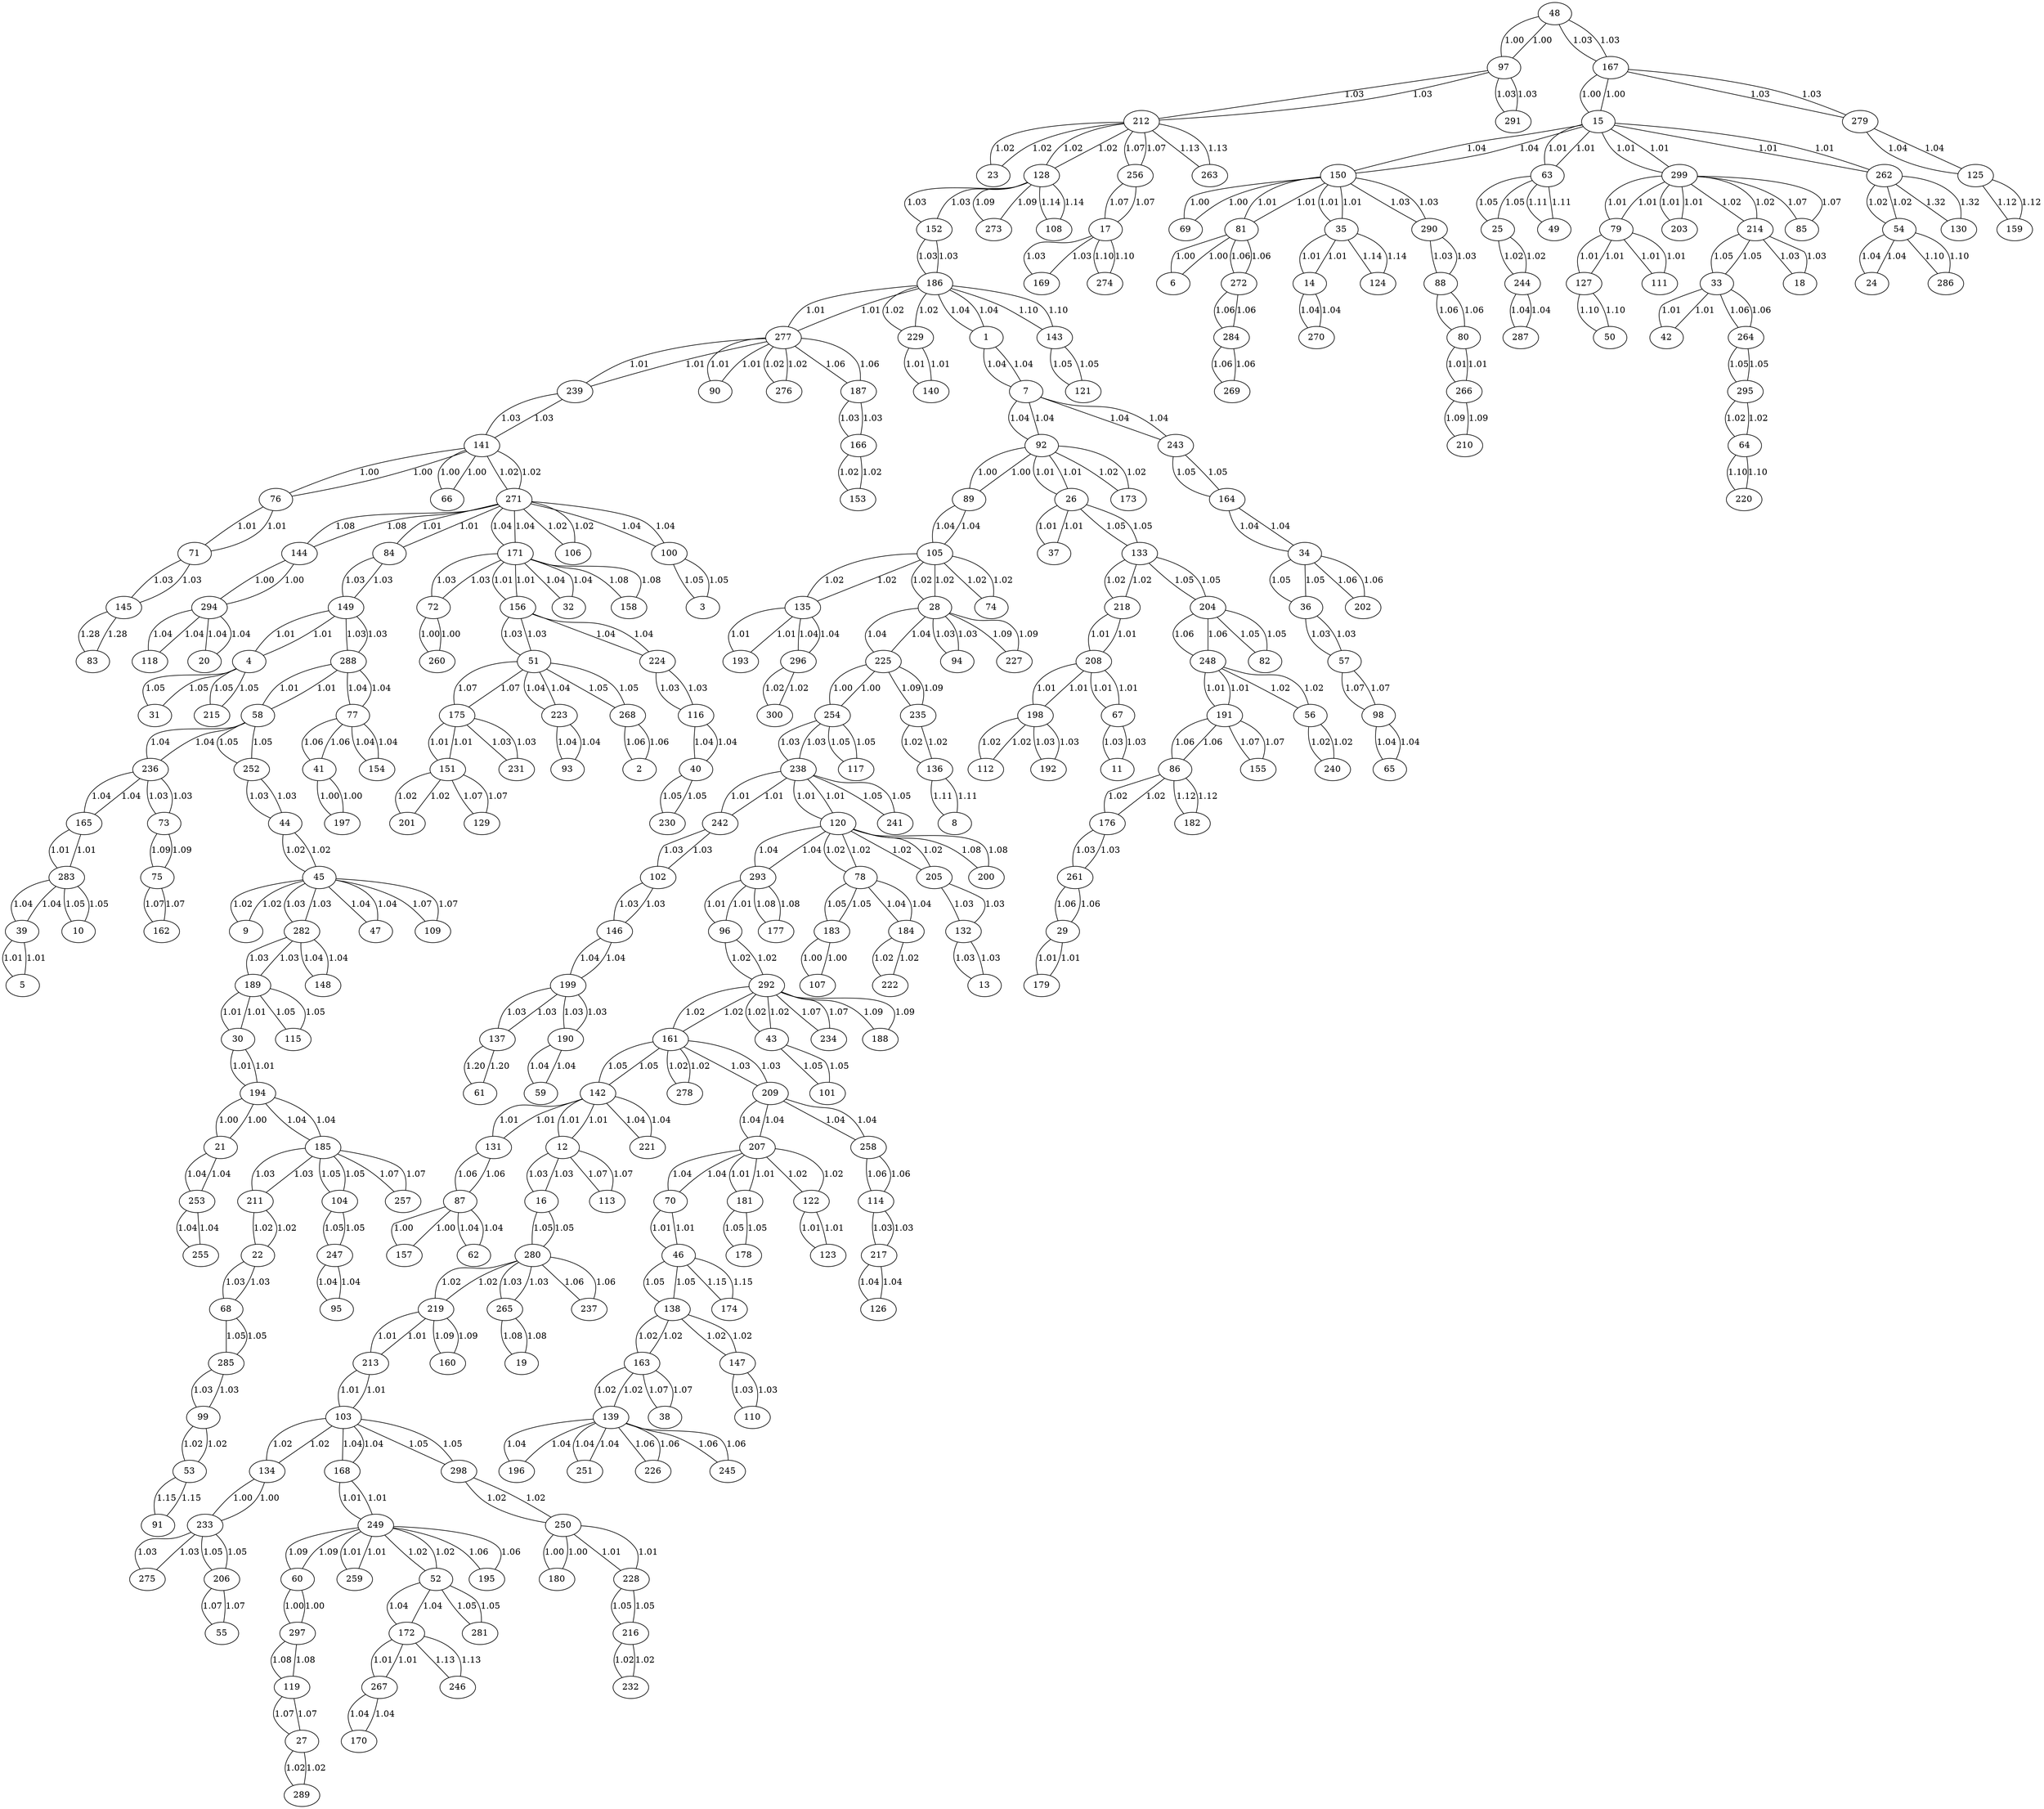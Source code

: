 graph sample {
48 -- 97 [label=1.00];
97 -- 48 [label=1.00];
144 -- 294 [label=1.00];
294 -- 144 [label=1.00];
41 -- 197 [label=1.00];
197 -- 41 [label=1.00];
107 -- 183 [label=1.00];
183 -- 107 [label=1.00];
69 -- 150 [label=1.00];
150 -- 69 [label=1.00];
60 -- 297 [label=1.00];
297 -- 60 [label=1.00];
15 -- 167 [label=1.00];
167 -- 15 [label=1.00];
72 -- 260 [label=1.00];
260 -- 72 [label=1.00];
180 -- 250 [label=1.00];
250 -- 180 [label=1.00];
225 -- 254 [label=1.00];
254 -- 225 [label=1.00];
134 -- 233 [label=1.00];
233 -- 134 [label=1.00];
6 -- 81 [label=1.00];
81 -- 6 [label=1.00];
89 -- 92 [label=1.00];
92 -- 89 [label=1.00];
76 -- 141 [label=1.00];
141 -- 76 [label=1.00];
87 -- 157 [label=1.00];
157 -- 87 [label=1.00];
66 -- 141 [label=1.00];
141 -- 66 [label=1.00];
21 -- 194 [label=1.00];
194 -- 21 [label=1.00];
198 -- 208 [label=1.01];
208 -- 198 [label=1.01];
79 -- 127 [label=1.01];
127 -- 79 [label=1.01];
15 -- 63 [label=1.01];
63 -- 15 [label=1.01];
249 -- 259 [label=1.01];
259 -- 249 [label=1.01];
96 -- 293 [label=1.01];
293 -- 96 [label=1.01];
103 -- 213 [label=1.01];
213 -- 103 [label=1.01];
4 -- 149 [label=1.01];
149 -- 4 [label=1.01];
186 -- 277 [label=1.01];
277 -- 186 [label=1.01];
79 -- 111 [label=1.01];
111 -- 79 [label=1.01];
30 -- 189 [label=1.01];
189 -- 30 [label=1.01];
35 -- 150 [label=1.01];
150 -- 35 [label=1.01];
15 -- 299 [label=1.01];
299 -- 15 [label=1.01];
15 -- 262 [label=1.01];
262 -- 15 [label=1.01];
29 -- 179 [label=1.01];
179 -- 29 [label=1.01];
239 -- 277 [label=1.01];
277 -- 239 [label=1.01];
80 -- 266 [label=1.01];
266 -- 80 [label=1.01];
172 -- 267 [label=1.01];
267 -- 172 [label=1.01];
84 -- 271 [label=1.01];
271 -- 84 [label=1.01];
67 -- 208 [label=1.01];
208 -- 67 [label=1.01];
58 -- 288 [label=1.01];
288 -- 58 [label=1.01];
33 -- 42 [label=1.01];
42 -- 33 [label=1.01];
131 -- 142 [label=1.01];
142 -- 131 [label=1.01];
71 -- 76 [label=1.01];
76 -- 71 [label=1.01];
238 -- 242 [label=1.01];
242 -- 238 [label=1.01];
46 -- 70 [label=1.01];
70 -- 46 [label=1.01];
191 -- 248 [label=1.01];
248 -- 191 [label=1.01];
14 -- 35 [label=1.01];
35 -- 14 [label=1.01];
203 -- 299 [label=1.01];
299 -- 203 [label=1.01];
181 -- 207 [label=1.01];
207 -- 181 [label=1.01];
208 -- 218 [label=1.01];
218 -- 208 [label=1.01];
26 -- 37 [label=1.01];
37 -- 26 [label=1.01];
156 -- 171 [label=1.01];
171 -- 156 [label=1.01];
168 -- 249 [label=1.01];
249 -- 168 [label=1.01];
120 -- 238 [label=1.01];
238 -- 120 [label=1.01];
12 -- 142 [label=1.01];
142 -- 12 [label=1.01];
151 -- 175 [label=1.01];
175 -- 151 [label=1.01];
135 -- 193 [label=1.01];
193 -- 135 [label=1.01];
165 -- 283 [label=1.01];
283 -- 165 [label=1.01];
81 -- 150 [label=1.01];
150 -- 81 [label=1.01];
79 -- 299 [label=1.01];
299 -- 79 [label=1.01];
122 -- 123 [label=1.01];
123 -- 122 [label=1.01];
228 -- 250 [label=1.01];
250 -- 228 [label=1.01];
90 -- 277 [label=1.01];
277 -- 90 [label=1.01];
213 -- 219 [label=1.01];
219 -- 213 [label=1.01];
140 -- 229 [label=1.01];
229 -- 140 [label=1.01];
5 -- 39 [label=1.01];
39 -- 5 [label=1.01];
30 -- 194 [label=1.01];
194 -- 30 [label=1.01];
26 -- 92 [label=1.01];
92 -- 26 [label=1.01];
250 -- 298 [label=1.02];
298 -- 250 [label=1.02];
25 -- 244 [label=1.02];
244 -- 25 [label=1.02];
296 -- 300 [label=1.02];
300 -- 296 [label=1.02];
86 -- 176 [label=1.02];
176 -- 86 [label=1.02];
151 -- 201 [label=1.02];
201 -- 151 [label=1.02];
23 -- 212 [label=1.02];
212 -- 23 [label=1.02];
133 -- 218 [label=1.02];
218 -- 133 [label=1.02];
138 -- 163 [label=1.02];
163 -- 138 [label=1.02];
9 -- 45 [label=1.02];
45 -- 9 [label=1.02];
106 -- 271 [label=1.02];
271 -- 106 [label=1.02];
92 -- 173 [label=1.02];
173 -- 92 [label=1.02];
128 -- 212 [label=1.02];
212 -- 128 [label=1.02];
52 -- 249 [label=1.02];
249 -- 52 [label=1.02];
161 -- 292 [label=1.02];
292 -- 161 [label=1.02];
105 -- 135 [label=1.02];
135 -- 105 [label=1.02];
78 -- 120 [label=1.02];
120 -- 78 [label=1.02];
54 -- 262 [label=1.02];
262 -- 54 [label=1.02];
120 -- 205 [label=1.02];
205 -- 120 [label=1.02];
138 -- 147 [label=1.02];
147 -- 138 [label=1.02];
44 -- 45 [label=1.02];
45 -- 44 [label=1.02];
112 -- 198 [label=1.02];
198 -- 112 [label=1.02];
153 -- 166 [label=1.02];
166 -- 153 [label=1.02];
22 -- 211 [label=1.02];
211 -- 22 [label=1.02];
184 -- 222 [label=1.02];
222 -- 184 [label=1.02];
56 -- 240 [label=1.02];
240 -- 56 [label=1.02];
56 -- 248 [label=1.02];
248 -- 56 [label=1.02];
27 -- 289 [label=1.02];
289 -- 27 [label=1.02];
43 -- 292 [label=1.02];
292 -- 43 [label=1.02];
216 -- 232 [label=1.02];
232 -- 216 [label=1.02];
64 -- 295 [label=1.02];
295 -- 64 [label=1.02];
28 -- 105 [label=1.02];
105 -- 28 [label=1.02];
136 -- 235 [label=1.02];
235 -- 136 [label=1.02];
161 -- 278 [label=1.02];
278 -- 161 [label=1.02];
141 -- 271 [label=1.02];
271 -- 141 [label=1.02];
74 -- 105 [label=1.02];
105 -- 74 [label=1.02];
139 -- 163 [label=1.02];
163 -- 139 [label=1.02];
53 -- 99 [label=1.02];
99 -- 53 [label=1.02];
96 -- 292 [label=1.02];
292 -- 96 [label=1.02];
103 -- 134 [label=1.02];
134 -- 103 [label=1.02];
276 -- 277 [label=1.02];
277 -- 276 [label=1.02];
186 -- 229 [label=1.02];
229 -- 186 [label=1.02];
219 -- 280 [label=1.02];
280 -- 219 [label=1.02];
214 -- 299 [label=1.02];
299 -- 214 [label=1.02];
122 -- 207 [label=1.02];
207 -- 122 [label=1.02];
97 -- 212 [label=1.03];
212 -- 97 [label=1.03];
233 -- 275 [label=1.03];
275 -- 233 [label=1.03];
28 -- 94 [label=1.03];
94 -- 28 [label=1.03];
102 -- 146 [label=1.03];
146 -- 102 [label=1.03];
137 -- 199 [label=1.03];
199 -- 137 [label=1.03];
166 -- 187 [label=1.03];
187 -- 166 [label=1.03];
102 -- 242 [label=1.03];
242 -- 102 [label=1.03];
18 -- 214 [label=1.03];
214 -- 18 [label=1.03];
22 -- 68 [label=1.03];
68 -- 22 [label=1.03];
265 -- 280 [label=1.03];
280 -- 265 [label=1.03];
189 -- 282 [label=1.03];
282 -- 189 [label=1.03];
51 -- 156 [label=1.03];
156 -- 51 [label=1.03];
114 -- 217 [label=1.03];
217 -- 114 [label=1.03];
88 -- 290 [label=1.03];
290 -- 88 [label=1.03];
167 -- 279 [label=1.03];
279 -- 167 [label=1.03];
13 -- 132 [label=1.03];
132 -- 13 [label=1.03];
71 -- 145 [label=1.03];
145 -- 71 [label=1.03];
84 -- 149 [label=1.03];
149 -- 84 [label=1.03];
72 -- 171 [label=1.03];
171 -- 72 [label=1.03];
190 -- 199 [label=1.03];
199 -- 190 [label=1.03];
45 -- 282 [label=1.03];
282 -- 45 [label=1.03];
152 -- 186 [label=1.03];
186 -- 152 [label=1.03];
17 -- 169 [label=1.03];
169 -- 17 [label=1.03];
175 -- 231 [label=1.03];
231 -- 175 [label=1.03];
36 -- 57 [label=1.03];
57 -- 36 [label=1.03];
99 -- 285 [label=1.03];
285 -- 99 [label=1.03];
12 -- 16 [label=1.03];
16 -- 12 [label=1.03];
185 -- 211 [label=1.03];
211 -- 185 [label=1.03];
141 -- 239 [label=1.03];
239 -- 141 [label=1.03];
132 -- 205 [label=1.03];
205 -- 132 [label=1.03];
161 -- 209 [label=1.03];
209 -- 161 [label=1.03];
149 -- 288 [label=1.03];
288 -- 149 [label=1.03];
11 -- 67 [label=1.03];
67 -- 11 [label=1.03];
73 -- 236 [label=1.03];
236 -- 73 [label=1.03];
116 -- 224 [label=1.03];
224 -- 116 [label=1.03];
128 -- 152 [label=1.03];
152 -- 128 [label=1.03];
44 -- 252 [label=1.03];
252 -- 44 [label=1.03];
110 -- 147 [label=1.03];
147 -- 110 [label=1.03];
238 -- 254 [label=1.03];
254 -- 238 [label=1.03];
176 -- 261 [label=1.03];
261 -- 176 [label=1.03];
97 -- 291 [label=1.03];
291 -- 97 [label=1.03];
150 -- 290 [label=1.03];
290 -- 150 [label=1.03];
192 -- 198 [label=1.03];
198 -- 192 [label=1.03];
48 -- 167 [label=1.03];
167 -- 48 [label=1.03];
103 -- 168 [label=1.04];
168 -- 103 [label=1.04];
28 -- 225 [label=1.04];
225 -- 28 [label=1.04];
100 -- 271 [label=1.04];
271 -- 100 [label=1.04];
253 -- 255 [label=1.04];
255 -- 253 [label=1.04];
207 -- 209 [label=1.04];
209 -- 207 [label=1.04];
77 -- 154 [label=1.04];
154 -- 77 [label=1.04];
120 -- 293 [label=1.04];
293 -- 120 [label=1.04];
78 -- 184 [label=1.04];
184 -- 78 [label=1.04];
1 -- 186 [label=1.04];
186 -- 1 [label=1.04];
62 -- 87 [label=1.04];
87 -- 62 [label=1.04];
15 -- 150 [label=1.04];
150 -- 15 [label=1.04];
135 -- 296 [label=1.04];
296 -- 135 [label=1.04];
14 -- 270 [label=1.04];
270 -- 14 [label=1.04];
139 -- 196 [label=1.04];
196 -- 139 [label=1.04];
51 -- 223 [label=1.04];
223 -- 51 [label=1.04];
118 -- 294 [label=1.04];
294 -- 118 [label=1.04];
77 -- 288 [label=1.04];
288 -- 77 [label=1.04];
24 -- 54 [label=1.04];
54 -- 24 [label=1.04];
170 -- 267 [label=1.04];
267 -- 170 [label=1.04];
7 -- 92 [label=1.04];
92 -- 7 [label=1.04];
185 -- 194 [label=1.04];
194 -- 185 [label=1.04];
59 -- 190 [label=1.04];
190 -- 59 [label=1.04];
21 -- 253 [label=1.04];
253 -- 21 [label=1.04];
32 -- 171 [label=1.04];
171 -- 32 [label=1.04];
93 -- 223 [label=1.04];
223 -- 93 [label=1.04];
52 -- 172 [label=1.04];
172 -- 52 [label=1.04];
95 -- 247 [label=1.04];
247 -- 95 [label=1.04];
171 -- 271 [label=1.04];
271 -- 171 [label=1.04];
34 -- 164 [label=1.04];
164 -- 34 [label=1.04];
1 -- 7 [label=1.04];
7 -- 1 [label=1.04];
165 -- 236 [label=1.04];
236 -- 165 [label=1.04];
244 -- 287 [label=1.04];
287 -- 244 [label=1.04];
139 -- 251 [label=1.04];
251 -- 139 [label=1.04];
7 -- 243 [label=1.04];
243 -- 7 [label=1.04];
148 -- 282 [label=1.04];
282 -- 148 [label=1.04];
58 -- 236 [label=1.04];
236 -- 58 [label=1.04];
65 -- 98 [label=1.04];
98 -- 65 [label=1.04];
39 -- 283 [label=1.04];
283 -- 39 [label=1.04];
156 -- 224 [label=1.04];
224 -- 156 [label=1.04];
45 -- 47 [label=1.04];
47 -- 45 [label=1.04];
142 -- 221 [label=1.04];
221 -- 142 [label=1.04];
89 -- 105 [label=1.04];
105 -- 89 [label=1.04];
20 -- 294 [label=1.04];
294 -- 20 [label=1.04];
125 -- 279 [label=1.04];
279 -- 125 [label=1.04];
70 -- 207 [label=1.04];
207 -- 70 [label=1.04];
146 -- 199 [label=1.04];
199 -- 146 [label=1.04];
126 -- 217 [label=1.04];
217 -- 126 [label=1.04];
209 -- 258 [label=1.04];
258 -- 209 [label=1.04];
40 -- 116 [label=1.04];
116 -- 40 [label=1.04];
34 -- 36 [label=1.05];
36 -- 34 [label=1.05];
206 -- 233 [label=1.05];
233 -- 206 [label=1.05];
164 -- 243 [label=1.05];
243 -- 164 [label=1.05];
82 -- 204 [label=1.05];
204 -- 82 [label=1.05];
46 -- 138 [label=1.05];
138 -- 46 [label=1.05];
104 -- 185 [label=1.05];
185 -- 104 [label=1.05];
10 -- 283 [label=1.05];
283 -- 10 [label=1.05];
121 -- 143 [label=1.05];
143 -- 121 [label=1.05];
142 -- 161 [label=1.05];
161 -- 142 [label=1.05];
78 -- 183 [label=1.05];
183 -- 78 [label=1.05];
115 -- 189 [label=1.05];
189 -- 115 [label=1.05];
26 -- 133 [label=1.05];
133 -- 26 [label=1.05];
58 -- 252 [label=1.05];
252 -- 58 [label=1.05];
4 -- 31 [label=1.05];
31 -- 4 [label=1.05];
3 -- 100 [label=1.05];
100 -- 3 [label=1.05];
133 -- 204 [label=1.05];
204 -- 133 [label=1.05];
43 -- 101 [label=1.05];
101 -- 43 [label=1.05];
216 -- 228 [label=1.05];
228 -- 216 [label=1.05];
117 -- 254 [label=1.05];
254 -- 117 [label=1.05];
16 -- 280 [label=1.05];
280 -- 16 [label=1.05];
52 -- 281 [label=1.05];
281 -- 52 [label=1.05];
40 -- 230 [label=1.05];
230 -- 40 [label=1.05];
68 -- 285 [label=1.05];
285 -- 68 [label=1.05];
51 -- 268 [label=1.05];
268 -- 51 [label=1.05];
264 -- 295 [label=1.05];
295 -- 264 [label=1.05];
104 -- 247 [label=1.05];
247 -- 104 [label=1.05];
238 -- 241 [label=1.05];
241 -- 238 [label=1.05];
25 -- 63 [label=1.05];
63 -- 25 [label=1.05];
4 -- 215 [label=1.05];
215 -- 4 [label=1.05];
33 -- 214 [label=1.05];
214 -- 33 [label=1.05];
103 -- 298 [label=1.05];
298 -- 103 [label=1.05];
178 -- 181 [label=1.05];
181 -- 178 [label=1.05];
195 -- 249 [label=1.06];
249 -- 195 [label=1.06];
86 -- 191 [label=1.06];
191 -- 86 [label=1.06];
139 -- 226 [label=1.06];
226 -- 139 [label=1.06];
204 -- 248 [label=1.06];
248 -- 204 [label=1.06];
2 -- 268 [label=1.06];
268 -- 2 [label=1.06];
187 -- 277 [label=1.06];
277 -- 187 [label=1.06];
269 -- 284 [label=1.06];
284 -- 269 [label=1.06];
34 -- 202 [label=1.06];
202 -- 34 [label=1.06];
272 -- 284 [label=1.06];
284 -- 272 [label=1.06];
139 -- 245 [label=1.06];
245 -- 139 [label=1.06];
33 -- 264 [label=1.06];
264 -- 33 [label=1.06];
87 -- 131 [label=1.06];
131 -- 87 [label=1.06];
41 -- 77 [label=1.06];
77 -- 41 [label=1.06];
80 -- 88 [label=1.06];
88 -- 80 [label=1.06];
81 -- 272 [label=1.06];
272 -- 81 [label=1.06];
114 -- 258 [label=1.06];
258 -- 114 [label=1.06];
237 -- 280 [label=1.06];
280 -- 237 [label=1.06];
29 -- 261 [label=1.06];
261 -- 29 [label=1.06];
12 -- 113 [label=1.07];
113 -- 12 [label=1.07];
45 -- 109 [label=1.07];
109 -- 45 [label=1.07];
129 -- 151 [label=1.07];
151 -- 129 [label=1.07];
75 -- 162 [label=1.07];
162 -- 75 [label=1.07];
51 -- 175 [label=1.07];
175 -- 51 [label=1.07];
38 -- 163 [label=1.07];
163 -- 38 [label=1.07];
185 -- 257 [label=1.07];
257 -- 185 [label=1.07];
234 -- 292 [label=1.07];
292 -- 234 [label=1.07];
155 -- 191 [label=1.07];
191 -- 155 [label=1.07];
85 -- 299 [label=1.07];
299 -- 85 [label=1.07];
55 -- 206 [label=1.07];
206 -- 55 [label=1.07];
57 -- 98 [label=1.07];
98 -- 57 [label=1.07];
27 -- 119 [label=1.07];
119 -- 27 [label=1.07];
212 -- 256 [label=1.07];
256 -- 212 [label=1.07];
17 -- 256 [label=1.07];
256 -- 17 [label=1.07];
158 -- 171 [label=1.08];
171 -- 158 [label=1.08];
119 -- 297 [label=1.08];
297 -- 119 [label=1.08];
19 -- 265 [label=1.08];
265 -- 19 [label=1.08];
144 -- 271 [label=1.08];
271 -- 144 [label=1.08];
177 -- 293 [label=1.08];
293 -- 177 [label=1.08];
120 -- 200 [label=1.08];
200 -- 120 [label=1.08];
210 -- 266 [label=1.09];
266 -- 210 [label=1.09];
73 -- 75 [label=1.09];
75 -- 73 [label=1.09];
188 -- 292 [label=1.09];
292 -- 188 [label=1.09];
225 -- 235 [label=1.09];
235 -- 225 [label=1.09];
60 -- 249 [label=1.09];
249 -- 60 [label=1.09];
160 -- 219 [label=1.09];
219 -- 160 [label=1.09];
28 -- 227 [label=1.09];
227 -- 28 [label=1.09];
128 -- 273 [label=1.09];
273 -- 128 [label=1.09];
50 -- 127 [label=1.10];
127 -- 50 [label=1.10];
17 -- 274 [label=1.10];
274 -- 17 [label=1.10];
64 -- 220 [label=1.10];
220 -- 64 [label=1.10];
143 -- 186 [label=1.10];
186 -- 143 [label=1.10];
54 -- 286 [label=1.10];
286 -- 54 [label=1.10];
49 -- 63 [label=1.11];
63 -- 49 [label=1.11];
8 -- 136 [label=1.11];
136 -- 8 [label=1.11];
86 -- 182 [label=1.12];
182 -- 86 [label=1.12];
125 -- 159 [label=1.12];
159 -- 125 [label=1.12];
172 -- 246 [label=1.13];
246 -- 172 [label=1.13];
212 -- 263 [label=1.13];
263 -- 212 [label=1.13];
108 -- 128 [label=1.14];
128 -- 108 [label=1.14];
35 -- 124 [label=1.14];
124 -- 35 [label=1.14];
53 -- 91 [label=1.15];
91 -- 53 [label=1.15];
46 -- 174 [label=1.15];
174 -- 46 [label=1.15];
61 -- 137 [label=1.20];
137 -- 61 [label=1.20];
83 -- 145 [label=1.28];
145 -- 83 [label=1.28];
130 -- 262 [label=1.32];
262 -- 130 [label=1.32];
}